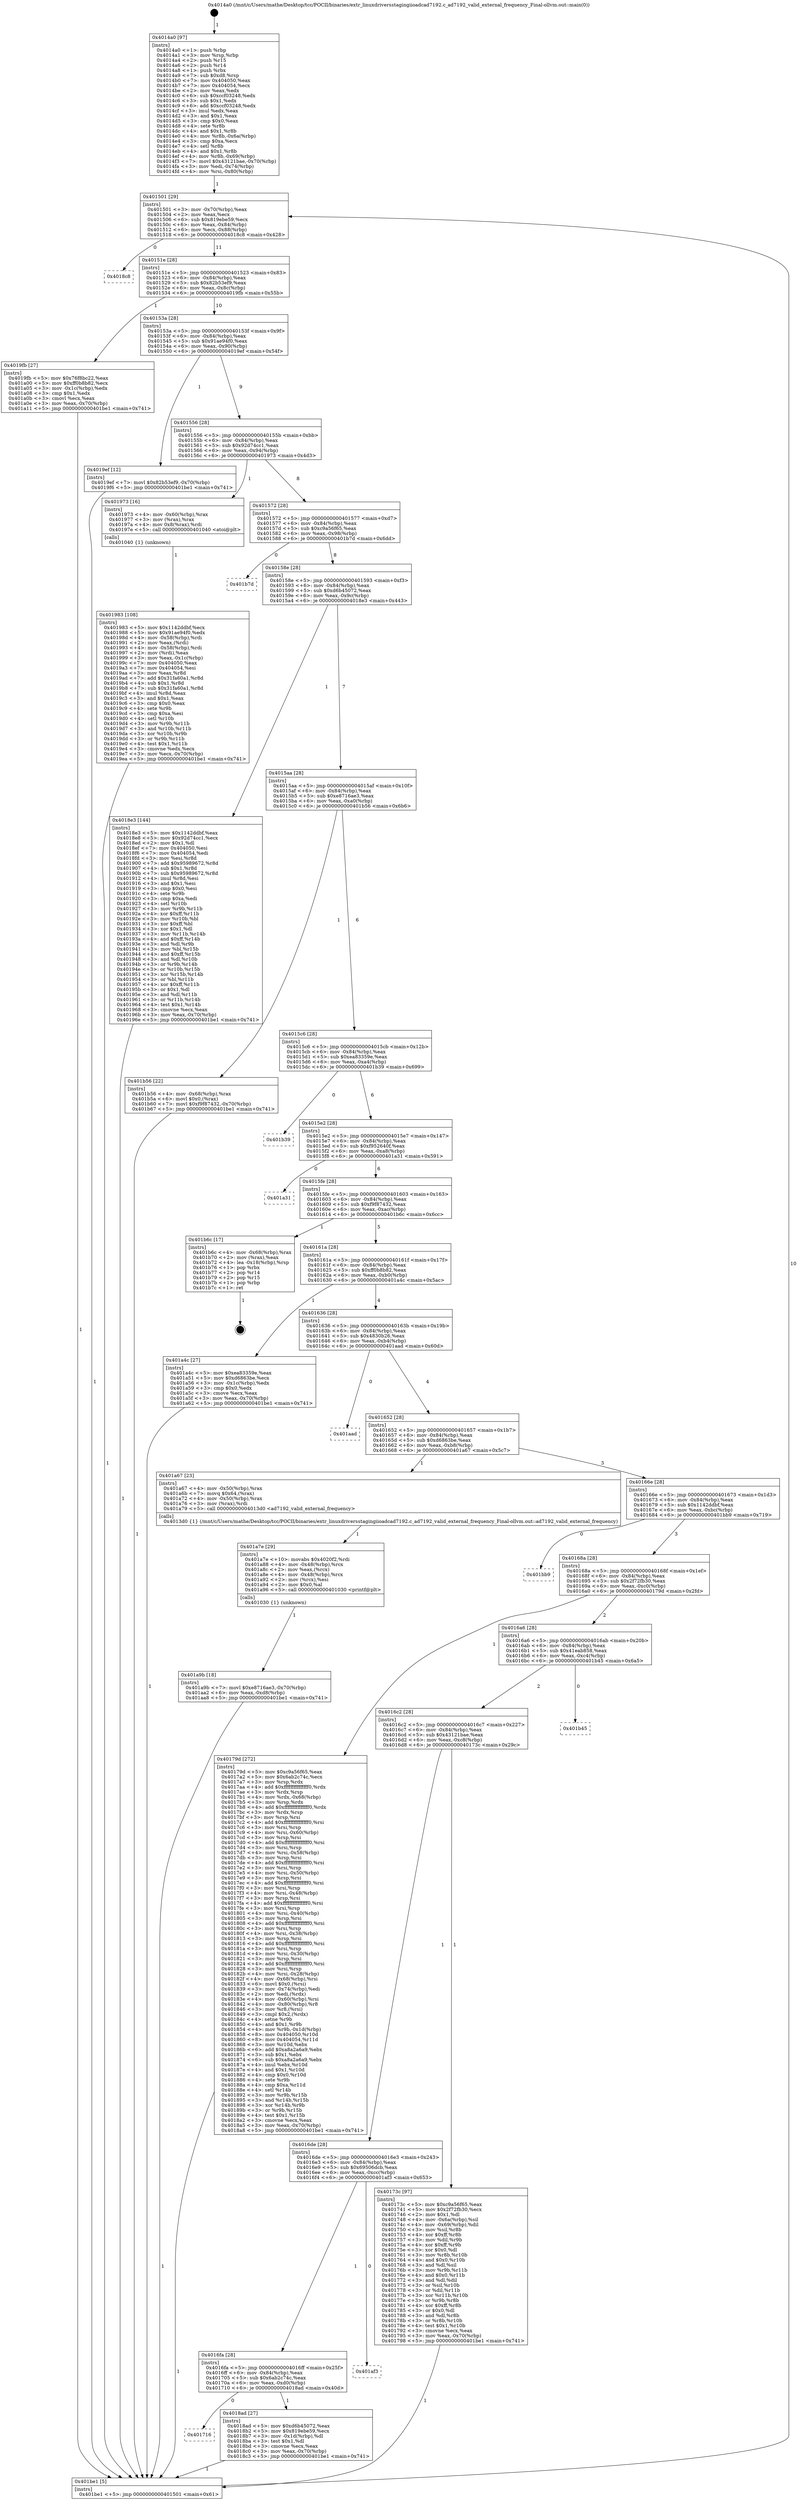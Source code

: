 digraph "0x4014a0" {
  label = "0x4014a0 (/mnt/c/Users/mathe/Desktop/tcc/POCII/binaries/extr_linuxdriversstagingiioadcad7192.c_ad7192_valid_external_frequency_Final-ollvm.out::main(0))"
  labelloc = "t"
  node[shape=record]

  Entry [label="",width=0.3,height=0.3,shape=circle,fillcolor=black,style=filled]
  "0x401501" [label="{
     0x401501 [29]\l
     | [instrs]\l
     &nbsp;&nbsp;0x401501 \<+3\>: mov -0x70(%rbp),%eax\l
     &nbsp;&nbsp;0x401504 \<+2\>: mov %eax,%ecx\l
     &nbsp;&nbsp;0x401506 \<+6\>: sub $0x819ebe59,%ecx\l
     &nbsp;&nbsp;0x40150c \<+6\>: mov %eax,-0x84(%rbp)\l
     &nbsp;&nbsp;0x401512 \<+6\>: mov %ecx,-0x88(%rbp)\l
     &nbsp;&nbsp;0x401518 \<+6\>: je 00000000004018c8 \<main+0x428\>\l
  }"]
  "0x4018c8" [label="{
     0x4018c8\l
  }", style=dashed]
  "0x40151e" [label="{
     0x40151e [28]\l
     | [instrs]\l
     &nbsp;&nbsp;0x40151e \<+5\>: jmp 0000000000401523 \<main+0x83\>\l
     &nbsp;&nbsp;0x401523 \<+6\>: mov -0x84(%rbp),%eax\l
     &nbsp;&nbsp;0x401529 \<+5\>: sub $0x82b53ef9,%eax\l
     &nbsp;&nbsp;0x40152e \<+6\>: mov %eax,-0x8c(%rbp)\l
     &nbsp;&nbsp;0x401534 \<+6\>: je 00000000004019fb \<main+0x55b\>\l
  }"]
  Exit [label="",width=0.3,height=0.3,shape=circle,fillcolor=black,style=filled,peripheries=2]
  "0x4019fb" [label="{
     0x4019fb [27]\l
     | [instrs]\l
     &nbsp;&nbsp;0x4019fb \<+5\>: mov $0x76f8bc22,%eax\l
     &nbsp;&nbsp;0x401a00 \<+5\>: mov $0xff0b8b82,%ecx\l
     &nbsp;&nbsp;0x401a05 \<+3\>: mov -0x1c(%rbp),%edx\l
     &nbsp;&nbsp;0x401a08 \<+3\>: cmp $0x1,%edx\l
     &nbsp;&nbsp;0x401a0b \<+3\>: cmovl %ecx,%eax\l
     &nbsp;&nbsp;0x401a0e \<+3\>: mov %eax,-0x70(%rbp)\l
     &nbsp;&nbsp;0x401a11 \<+5\>: jmp 0000000000401be1 \<main+0x741\>\l
  }"]
  "0x40153a" [label="{
     0x40153a [28]\l
     | [instrs]\l
     &nbsp;&nbsp;0x40153a \<+5\>: jmp 000000000040153f \<main+0x9f\>\l
     &nbsp;&nbsp;0x40153f \<+6\>: mov -0x84(%rbp),%eax\l
     &nbsp;&nbsp;0x401545 \<+5\>: sub $0x91ae94f0,%eax\l
     &nbsp;&nbsp;0x40154a \<+6\>: mov %eax,-0x90(%rbp)\l
     &nbsp;&nbsp;0x401550 \<+6\>: je 00000000004019ef \<main+0x54f\>\l
  }"]
  "0x401a9b" [label="{
     0x401a9b [18]\l
     | [instrs]\l
     &nbsp;&nbsp;0x401a9b \<+7\>: movl $0xe8716ae3,-0x70(%rbp)\l
     &nbsp;&nbsp;0x401aa2 \<+6\>: mov %eax,-0xd8(%rbp)\l
     &nbsp;&nbsp;0x401aa8 \<+5\>: jmp 0000000000401be1 \<main+0x741\>\l
  }"]
  "0x4019ef" [label="{
     0x4019ef [12]\l
     | [instrs]\l
     &nbsp;&nbsp;0x4019ef \<+7\>: movl $0x82b53ef9,-0x70(%rbp)\l
     &nbsp;&nbsp;0x4019f6 \<+5\>: jmp 0000000000401be1 \<main+0x741\>\l
  }"]
  "0x401556" [label="{
     0x401556 [28]\l
     | [instrs]\l
     &nbsp;&nbsp;0x401556 \<+5\>: jmp 000000000040155b \<main+0xbb\>\l
     &nbsp;&nbsp;0x40155b \<+6\>: mov -0x84(%rbp),%eax\l
     &nbsp;&nbsp;0x401561 \<+5\>: sub $0x92d74cc1,%eax\l
     &nbsp;&nbsp;0x401566 \<+6\>: mov %eax,-0x94(%rbp)\l
     &nbsp;&nbsp;0x40156c \<+6\>: je 0000000000401973 \<main+0x4d3\>\l
  }"]
  "0x401a7e" [label="{
     0x401a7e [29]\l
     | [instrs]\l
     &nbsp;&nbsp;0x401a7e \<+10\>: movabs $0x4020f2,%rdi\l
     &nbsp;&nbsp;0x401a88 \<+4\>: mov -0x48(%rbp),%rcx\l
     &nbsp;&nbsp;0x401a8c \<+2\>: mov %eax,(%rcx)\l
     &nbsp;&nbsp;0x401a8e \<+4\>: mov -0x48(%rbp),%rcx\l
     &nbsp;&nbsp;0x401a92 \<+2\>: mov (%rcx),%esi\l
     &nbsp;&nbsp;0x401a94 \<+2\>: mov $0x0,%al\l
     &nbsp;&nbsp;0x401a96 \<+5\>: call 0000000000401030 \<printf@plt\>\l
     | [calls]\l
     &nbsp;&nbsp;0x401030 \{1\} (unknown)\l
  }"]
  "0x401973" [label="{
     0x401973 [16]\l
     | [instrs]\l
     &nbsp;&nbsp;0x401973 \<+4\>: mov -0x60(%rbp),%rax\l
     &nbsp;&nbsp;0x401977 \<+3\>: mov (%rax),%rax\l
     &nbsp;&nbsp;0x40197a \<+4\>: mov 0x8(%rax),%rdi\l
     &nbsp;&nbsp;0x40197e \<+5\>: call 0000000000401040 \<atoi@plt\>\l
     | [calls]\l
     &nbsp;&nbsp;0x401040 \{1\} (unknown)\l
  }"]
  "0x401572" [label="{
     0x401572 [28]\l
     | [instrs]\l
     &nbsp;&nbsp;0x401572 \<+5\>: jmp 0000000000401577 \<main+0xd7\>\l
     &nbsp;&nbsp;0x401577 \<+6\>: mov -0x84(%rbp),%eax\l
     &nbsp;&nbsp;0x40157d \<+5\>: sub $0xc9a56f65,%eax\l
     &nbsp;&nbsp;0x401582 \<+6\>: mov %eax,-0x98(%rbp)\l
     &nbsp;&nbsp;0x401588 \<+6\>: je 0000000000401b7d \<main+0x6dd\>\l
  }"]
  "0x401983" [label="{
     0x401983 [108]\l
     | [instrs]\l
     &nbsp;&nbsp;0x401983 \<+5\>: mov $0x1142ddbf,%ecx\l
     &nbsp;&nbsp;0x401988 \<+5\>: mov $0x91ae94f0,%edx\l
     &nbsp;&nbsp;0x40198d \<+4\>: mov -0x58(%rbp),%rdi\l
     &nbsp;&nbsp;0x401991 \<+2\>: mov %eax,(%rdi)\l
     &nbsp;&nbsp;0x401993 \<+4\>: mov -0x58(%rbp),%rdi\l
     &nbsp;&nbsp;0x401997 \<+2\>: mov (%rdi),%eax\l
     &nbsp;&nbsp;0x401999 \<+3\>: mov %eax,-0x1c(%rbp)\l
     &nbsp;&nbsp;0x40199c \<+7\>: mov 0x404050,%eax\l
     &nbsp;&nbsp;0x4019a3 \<+7\>: mov 0x404054,%esi\l
     &nbsp;&nbsp;0x4019aa \<+3\>: mov %eax,%r8d\l
     &nbsp;&nbsp;0x4019ad \<+7\>: add $0x31fa60a1,%r8d\l
     &nbsp;&nbsp;0x4019b4 \<+4\>: sub $0x1,%r8d\l
     &nbsp;&nbsp;0x4019b8 \<+7\>: sub $0x31fa60a1,%r8d\l
     &nbsp;&nbsp;0x4019bf \<+4\>: imul %r8d,%eax\l
     &nbsp;&nbsp;0x4019c3 \<+3\>: and $0x1,%eax\l
     &nbsp;&nbsp;0x4019c6 \<+3\>: cmp $0x0,%eax\l
     &nbsp;&nbsp;0x4019c9 \<+4\>: sete %r9b\l
     &nbsp;&nbsp;0x4019cd \<+3\>: cmp $0xa,%esi\l
     &nbsp;&nbsp;0x4019d0 \<+4\>: setl %r10b\l
     &nbsp;&nbsp;0x4019d4 \<+3\>: mov %r9b,%r11b\l
     &nbsp;&nbsp;0x4019d7 \<+3\>: and %r10b,%r11b\l
     &nbsp;&nbsp;0x4019da \<+3\>: xor %r10b,%r9b\l
     &nbsp;&nbsp;0x4019dd \<+3\>: or %r9b,%r11b\l
     &nbsp;&nbsp;0x4019e0 \<+4\>: test $0x1,%r11b\l
     &nbsp;&nbsp;0x4019e4 \<+3\>: cmovne %edx,%ecx\l
     &nbsp;&nbsp;0x4019e7 \<+3\>: mov %ecx,-0x70(%rbp)\l
     &nbsp;&nbsp;0x4019ea \<+5\>: jmp 0000000000401be1 \<main+0x741\>\l
  }"]
  "0x401b7d" [label="{
     0x401b7d\l
  }", style=dashed]
  "0x40158e" [label="{
     0x40158e [28]\l
     | [instrs]\l
     &nbsp;&nbsp;0x40158e \<+5\>: jmp 0000000000401593 \<main+0xf3\>\l
     &nbsp;&nbsp;0x401593 \<+6\>: mov -0x84(%rbp),%eax\l
     &nbsp;&nbsp;0x401599 \<+5\>: sub $0xd6b45072,%eax\l
     &nbsp;&nbsp;0x40159e \<+6\>: mov %eax,-0x9c(%rbp)\l
     &nbsp;&nbsp;0x4015a4 \<+6\>: je 00000000004018e3 \<main+0x443\>\l
  }"]
  "0x401716" [label="{
     0x401716\l
  }", style=dashed]
  "0x4018e3" [label="{
     0x4018e3 [144]\l
     | [instrs]\l
     &nbsp;&nbsp;0x4018e3 \<+5\>: mov $0x1142ddbf,%eax\l
     &nbsp;&nbsp;0x4018e8 \<+5\>: mov $0x92d74cc1,%ecx\l
     &nbsp;&nbsp;0x4018ed \<+2\>: mov $0x1,%dl\l
     &nbsp;&nbsp;0x4018ef \<+7\>: mov 0x404050,%esi\l
     &nbsp;&nbsp;0x4018f6 \<+7\>: mov 0x404054,%edi\l
     &nbsp;&nbsp;0x4018fd \<+3\>: mov %esi,%r8d\l
     &nbsp;&nbsp;0x401900 \<+7\>: add $0x95989672,%r8d\l
     &nbsp;&nbsp;0x401907 \<+4\>: sub $0x1,%r8d\l
     &nbsp;&nbsp;0x40190b \<+7\>: sub $0x95989672,%r8d\l
     &nbsp;&nbsp;0x401912 \<+4\>: imul %r8d,%esi\l
     &nbsp;&nbsp;0x401916 \<+3\>: and $0x1,%esi\l
     &nbsp;&nbsp;0x401919 \<+3\>: cmp $0x0,%esi\l
     &nbsp;&nbsp;0x40191c \<+4\>: sete %r9b\l
     &nbsp;&nbsp;0x401920 \<+3\>: cmp $0xa,%edi\l
     &nbsp;&nbsp;0x401923 \<+4\>: setl %r10b\l
     &nbsp;&nbsp;0x401927 \<+3\>: mov %r9b,%r11b\l
     &nbsp;&nbsp;0x40192a \<+4\>: xor $0xff,%r11b\l
     &nbsp;&nbsp;0x40192e \<+3\>: mov %r10b,%bl\l
     &nbsp;&nbsp;0x401931 \<+3\>: xor $0xff,%bl\l
     &nbsp;&nbsp;0x401934 \<+3\>: xor $0x1,%dl\l
     &nbsp;&nbsp;0x401937 \<+3\>: mov %r11b,%r14b\l
     &nbsp;&nbsp;0x40193a \<+4\>: and $0xff,%r14b\l
     &nbsp;&nbsp;0x40193e \<+3\>: and %dl,%r9b\l
     &nbsp;&nbsp;0x401941 \<+3\>: mov %bl,%r15b\l
     &nbsp;&nbsp;0x401944 \<+4\>: and $0xff,%r15b\l
     &nbsp;&nbsp;0x401948 \<+3\>: and %dl,%r10b\l
     &nbsp;&nbsp;0x40194b \<+3\>: or %r9b,%r14b\l
     &nbsp;&nbsp;0x40194e \<+3\>: or %r10b,%r15b\l
     &nbsp;&nbsp;0x401951 \<+3\>: xor %r15b,%r14b\l
     &nbsp;&nbsp;0x401954 \<+3\>: or %bl,%r11b\l
     &nbsp;&nbsp;0x401957 \<+4\>: xor $0xff,%r11b\l
     &nbsp;&nbsp;0x40195b \<+3\>: or $0x1,%dl\l
     &nbsp;&nbsp;0x40195e \<+3\>: and %dl,%r11b\l
     &nbsp;&nbsp;0x401961 \<+3\>: or %r11b,%r14b\l
     &nbsp;&nbsp;0x401964 \<+4\>: test $0x1,%r14b\l
     &nbsp;&nbsp;0x401968 \<+3\>: cmovne %ecx,%eax\l
     &nbsp;&nbsp;0x40196b \<+3\>: mov %eax,-0x70(%rbp)\l
     &nbsp;&nbsp;0x40196e \<+5\>: jmp 0000000000401be1 \<main+0x741\>\l
  }"]
  "0x4015aa" [label="{
     0x4015aa [28]\l
     | [instrs]\l
     &nbsp;&nbsp;0x4015aa \<+5\>: jmp 00000000004015af \<main+0x10f\>\l
     &nbsp;&nbsp;0x4015af \<+6\>: mov -0x84(%rbp),%eax\l
     &nbsp;&nbsp;0x4015b5 \<+5\>: sub $0xe8716ae3,%eax\l
     &nbsp;&nbsp;0x4015ba \<+6\>: mov %eax,-0xa0(%rbp)\l
     &nbsp;&nbsp;0x4015c0 \<+6\>: je 0000000000401b56 \<main+0x6b6\>\l
  }"]
  "0x4018ad" [label="{
     0x4018ad [27]\l
     | [instrs]\l
     &nbsp;&nbsp;0x4018ad \<+5\>: mov $0xd6b45072,%eax\l
     &nbsp;&nbsp;0x4018b2 \<+5\>: mov $0x819ebe59,%ecx\l
     &nbsp;&nbsp;0x4018b7 \<+3\>: mov -0x1d(%rbp),%dl\l
     &nbsp;&nbsp;0x4018ba \<+3\>: test $0x1,%dl\l
     &nbsp;&nbsp;0x4018bd \<+3\>: cmovne %ecx,%eax\l
     &nbsp;&nbsp;0x4018c0 \<+3\>: mov %eax,-0x70(%rbp)\l
     &nbsp;&nbsp;0x4018c3 \<+5\>: jmp 0000000000401be1 \<main+0x741\>\l
  }"]
  "0x401b56" [label="{
     0x401b56 [22]\l
     | [instrs]\l
     &nbsp;&nbsp;0x401b56 \<+4\>: mov -0x68(%rbp),%rax\l
     &nbsp;&nbsp;0x401b5a \<+6\>: movl $0x0,(%rax)\l
     &nbsp;&nbsp;0x401b60 \<+7\>: movl $0xf9f87432,-0x70(%rbp)\l
     &nbsp;&nbsp;0x401b67 \<+5\>: jmp 0000000000401be1 \<main+0x741\>\l
  }"]
  "0x4015c6" [label="{
     0x4015c6 [28]\l
     | [instrs]\l
     &nbsp;&nbsp;0x4015c6 \<+5\>: jmp 00000000004015cb \<main+0x12b\>\l
     &nbsp;&nbsp;0x4015cb \<+6\>: mov -0x84(%rbp),%eax\l
     &nbsp;&nbsp;0x4015d1 \<+5\>: sub $0xea83359e,%eax\l
     &nbsp;&nbsp;0x4015d6 \<+6\>: mov %eax,-0xa4(%rbp)\l
     &nbsp;&nbsp;0x4015dc \<+6\>: je 0000000000401b39 \<main+0x699\>\l
  }"]
  "0x4016fa" [label="{
     0x4016fa [28]\l
     | [instrs]\l
     &nbsp;&nbsp;0x4016fa \<+5\>: jmp 00000000004016ff \<main+0x25f\>\l
     &nbsp;&nbsp;0x4016ff \<+6\>: mov -0x84(%rbp),%eax\l
     &nbsp;&nbsp;0x401705 \<+5\>: sub $0x6ab2c74c,%eax\l
     &nbsp;&nbsp;0x40170a \<+6\>: mov %eax,-0xd0(%rbp)\l
     &nbsp;&nbsp;0x401710 \<+6\>: je 00000000004018ad \<main+0x40d\>\l
  }"]
  "0x401b39" [label="{
     0x401b39\l
  }", style=dashed]
  "0x4015e2" [label="{
     0x4015e2 [28]\l
     | [instrs]\l
     &nbsp;&nbsp;0x4015e2 \<+5\>: jmp 00000000004015e7 \<main+0x147\>\l
     &nbsp;&nbsp;0x4015e7 \<+6\>: mov -0x84(%rbp),%eax\l
     &nbsp;&nbsp;0x4015ed \<+5\>: sub $0xf952640f,%eax\l
     &nbsp;&nbsp;0x4015f2 \<+6\>: mov %eax,-0xa8(%rbp)\l
     &nbsp;&nbsp;0x4015f8 \<+6\>: je 0000000000401a31 \<main+0x591\>\l
  }"]
  "0x401af3" [label="{
     0x401af3\l
  }", style=dashed]
  "0x401a31" [label="{
     0x401a31\l
  }", style=dashed]
  "0x4015fe" [label="{
     0x4015fe [28]\l
     | [instrs]\l
     &nbsp;&nbsp;0x4015fe \<+5\>: jmp 0000000000401603 \<main+0x163\>\l
     &nbsp;&nbsp;0x401603 \<+6\>: mov -0x84(%rbp),%eax\l
     &nbsp;&nbsp;0x401609 \<+5\>: sub $0xf9f87432,%eax\l
     &nbsp;&nbsp;0x40160e \<+6\>: mov %eax,-0xac(%rbp)\l
     &nbsp;&nbsp;0x401614 \<+6\>: je 0000000000401b6c \<main+0x6cc\>\l
  }"]
  "0x4014a0" [label="{
     0x4014a0 [97]\l
     | [instrs]\l
     &nbsp;&nbsp;0x4014a0 \<+1\>: push %rbp\l
     &nbsp;&nbsp;0x4014a1 \<+3\>: mov %rsp,%rbp\l
     &nbsp;&nbsp;0x4014a4 \<+2\>: push %r15\l
     &nbsp;&nbsp;0x4014a6 \<+2\>: push %r14\l
     &nbsp;&nbsp;0x4014a8 \<+1\>: push %rbx\l
     &nbsp;&nbsp;0x4014a9 \<+7\>: sub $0xd8,%rsp\l
     &nbsp;&nbsp;0x4014b0 \<+7\>: mov 0x404050,%eax\l
     &nbsp;&nbsp;0x4014b7 \<+7\>: mov 0x404054,%ecx\l
     &nbsp;&nbsp;0x4014be \<+2\>: mov %eax,%edx\l
     &nbsp;&nbsp;0x4014c0 \<+6\>: sub $0xccf03248,%edx\l
     &nbsp;&nbsp;0x4014c6 \<+3\>: sub $0x1,%edx\l
     &nbsp;&nbsp;0x4014c9 \<+6\>: add $0xccf03248,%edx\l
     &nbsp;&nbsp;0x4014cf \<+3\>: imul %edx,%eax\l
     &nbsp;&nbsp;0x4014d2 \<+3\>: and $0x1,%eax\l
     &nbsp;&nbsp;0x4014d5 \<+3\>: cmp $0x0,%eax\l
     &nbsp;&nbsp;0x4014d8 \<+4\>: sete %r8b\l
     &nbsp;&nbsp;0x4014dc \<+4\>: and $0x1,%r8b\l
     &nbsp;&nbsp;0x4014e0 \<+4\>: mov %r8b,-0x6a(%rbp)\l
     &nbsp;&nbsp;0x4014e4 \<+3\>: cmp $0xa,%ecx\l
     &nbsp;&nbsp;0x4014e7 \<+4\>: setl %r8b\l
     &nbsp;&nbsp;0x4014eb \<+4\>: and $0x1,%r8b\l
     &nbsp;&nbsp;0x4014ef \<+4\>: mov %r8b,-0x69(%rbp)\l
     &nbsp;&nbsp;0x4014f3 \<+7\>: movl $0x43121bae,-0x70(%rbp)\l
     &nbsp;&nbsp;0x4014fa \<+3\>: mov %edi,-0x74(%rbp)\l
     &nbsp;&nbsp;0x4014fd \<+4\>: mov %rsi,-0x80(%rbp)\l
  }"]
  "0x401b6c" [label="{
     0x401b6c [17]\l
     | [instrs]\l
     &nbsp;&nbsp;0x401b6c \<+4\>: mov -0x68(%rbp),%rax\l
     &nbsp;&nbsp;0x401b70 \<+2\>: mov (%rax),%eax\l
     &nbsp;&nbsp;0x401b72 \<+4\>: lea -0x18(%rbp),%rsp\l
     &nbsp;&nbsp;0x401b76 \<+1\>: pop %rbx\l
     &nbsp;&nbsp;0x401b77 \<+2\>: pop %r14\l
     &nbsp;&nbsp;0x401b79 \<+2\>: pop %r15\l
     &nbsp;&nbsp;0x401b7b \<+1\>: pop %rbp\l
     &nbsp;&nbsp;0x401b7c \<+1\>: ret\l
  }"]
  "0x40161a" [label="{
     0x40161a [28]\l
     | [instrs]\l
     &nbsp;&nbsp;0x40161a \<+5\>: jmp 000000000040161f \<main+0x17f\>\l
     &nbsp;&nbsp;0x40161f \<+6\>: mov -0x84(%rbp),%eax\l
     &nbsp;&nbsp;0x401625 \<+5\>: sub $0xff0b8b82,%eax\l
     &nbsp;&nbsp;0x40162a \<+6\>: mov %eax,-0xb0(%rbp)\l
     &nbsp;&nbsp;0x401630 \<+6\>: je 0000000000401a4c \<main+0x5ac\>\l
  }"]
  "0x401be1" [label="{
     0x401be1 [5]\l
     | [instrs]\l
     &nbsp;&nbsp;0x401be1 \<+5\>: jmp 0000000000401501 \<main+0x61\>\l
  }"]
  "0x401a4c" [label="{
     0x401a4c [27]\l
     | [instrs]\l
     &nbsp;&nbsp;0x401a4c \<+5\>: mov $0xea83359e,%eax\l
     &nbsp;&nbsp;0x401a51 \<+5\>: mov $0xd6863be,%ecx\l
     &nbsp;&nbsp;0x401a56 \<+3\>: mov -0x1c(%rbp),%edx\l
     &nbsp;&nbsp;0x401a59 \<+3\>: cmp $0x0,%edx\l
     &nbsp;&nbsp;0x401a5c \<+3\>: cmove %ecx,%eax\l
     &nbsp;&nbsp;0x401a5f \<+3\>: mov %eax,-0x70(%rbp)\l
     &nbsp;&nbsp;0x401a62 \<+5\>: jmp 0000000000401be1 \<main+0x741\>\l
  }"]
  "0x401636" [label="{
     0x401636 [28]\l
     | [instrs]\l
     &nbsp;&nbsp;0x401636 \<+5\>: jmp 000000000040163b \<main+0x19b\>\l
     &nbsp;&nbsp;0x40163b \<+6\>: mov -0x84(%rbp),%eax\l
     &nbsp;&nbsp;0x401641 \<+5\>: sub $0x4830b26,%eax\l
     &nbsp;&nbsp;0x401646 \<+6\>: mov %eax,-0xb4(%rbp)\l
     &nbsp;&nbsp;0x40164c \<+6\>: je 0000000000401aad \<main+0x60d\>\l
  }"]
  "0x4016de" [label="{
     0x4016de [28]\l
     | [instrs]\l
     &nbsp;&nbsp;0x4016de \<+5\>: jmp 00000000004016e3 \<main+0x243\>\l
     &nbsp;&nbsp;0x4016e3 \<+6\>: mov -0x84(%rbp),%eax\l
     &nbsp;&nbsp;0x4016e9 \<+5\>: sub $0x69506dcb,%eax\l
     &nbsp;&nbsp;0x4016ee \<+6\>: mov %eax,-0xcc(%rbp)\l
     &nbsp;&nbsp;0x4016f4 \<+6\>: je 0000000000401af3 \<main+0x653\>\l
  }"]
  "0x401aad" [label="{
     0x401aad\l
  }", style=dashed]
  "0x401652" [label="{
     0x401652 [28]\l
     | [instrs]\l
     &nbsp;&nbsp;0x401652 \<+5\>: jmp 0000000000401657 \<main+0x1b7\>\l
     &nbsp;&nbsp;0x401657 \<+6\>: mov -0x84(%rbp),%eax\l
     &nbsp;&nbsp;0x40165d \<+5\>: sub $0xd6863be,%eax\l
     &nbsp;&nbsp;0x401662 \<+6\>: mov %eax,-0xb8(%rbp)\l
     &nbsp;&nbsp;0x401668 \<+6\>: je 0000000000401a67 \<main+0x5c7\>\l
  }"]
  "0x40173c" [label="{
     0x40173c [97]\l
     | [instrs]\l
     &nbsp;&nbsp;0x40173c \<+5\>: mov $0xc9a56f65,%eax\l
     &nbsp;&nbsp;0x401741 \<+5\>: mov $0x2f72fb30,%ecx\l
     &nbsp;&nbsp;0x401746 \<+2\>: mov $0x1,%dl\l
     &nbsp;&nbsp;0x401748 \<+4\>: mov -0x6a(%rbp),%sil\l
     &nbsp;&nbsp;0x40174c \<+4\>: mov -0x69(%rbp),%dil\l
     &nbsp;&nbsp;0x401750 \<+3\>: mov %sil,%r8b\l
     &nbsp;&nbsp;0x401753 \<+4\>: xor $0xff,%r8b\l
     &nbsp;&nbsp;0x401757 \<+3\>: mov %dil,%r9b\l
     &nbsp;&nbsp;0x40175a \<+4\>: xor $0xff,%r9b\l
     &nbsp;&nbsp;0x40175e \<+3\>: xor $0x0,%dl\l
     &nbsp;&nbsp;0x401761 \<+3\>: mov %r8b,%r10b\l
     &nbsp;&nbsp;0x401764 \<+4\>: and $0x0,%r10b\l
     &nbsp;&nbsp;0x401768 \<+3\>: and %dl,%sil\l
     &nbsp;&nbsp;0x40176b \<+3\>: mov %r9b,%r11b\l
     &nbsp;&nbsp;0x40176e \<+4\>: and $0x0,%r11b\l
     &nbsp;&nbsp;0x401772 \<+3\>: and %dl,%dil\l
     &nbsp;&nbsp;0x401775 \<+3\>: or %sil,%r10b\l
     &nbsp;&nbsp;0x401778 \<+3\>: or %dil,%r11b\l
     &nbsp;&nbsp;0x40177b \<+3\>: xor %r11b,%r10b\l
     &nbsp;&nbsp;0x40177e \<+3\>: or %r9b,%r8b\l
     &nbsp;&nbsp;0x401781 \<+4\>: xor $0xff,%r8b\l
     &nbsp;&nbsp;0x401785 \<+3\>: or $0x0,%dl\l
     &nbsp;&nbsp;0x401788 \<+3\>: and %dl,%r8b\l
     &nbsp;&nbsp;0x40178b \<+3\>: or %r8b,%r10b\l
     &nbsp;&nbsp;0x40178e \<+4\>: test $0x1,%r10b\l
     &nbsp;&nbsp;0x401792 \<+3\>: cmovne %ecx,%eax\l
     &nbsp;&nbsp;0x401795 \<+3\>: mov %eax,-0x70(%rbp)\l
     &nbsp;&nbsp;0x401798 \<+5\>: jmp 0000000000401be1 \<main+0x741\>\l
  }"]
  "0x401a67" [label="{
     0x401a67 [23]\l
     | [instrs]\l
     &nbsp;&nbsp;0x401a67 \<+4\>: mov -0x50(%rbp),%rax\l
     &nbsp;&nbsp;0x401a6b \<+7\>: movq $0x64,(%rax)\l
     &nbsp;&nbsp;0x401a72 \<+4\>: mov -0x50(%rbp),%rax\l
     &nbsp;&nbsp;0x401a76 \<+3\>: mov (%rax),%rdi\l
     &nbsp;&nbsp;0x401a79 \<+5\>: call 00000000004013d0 \<ad7192_valid_external_frequency\>\l
     | [calls]\l
     &nbsp;&nbsp;0x4013d0 \{1\} (/mnt/c/Users/mathe/Desktop/tcc/POCII/binaries/extr_linuxdriversstagingiioadcad7192.c_ad7192_valid_external_frequency_Final-ollvm.out::ad7192_valid_external_frequency)\l
  }"]
  "0x40166e" [label="{
     0x40166e [28]\l
     | [instrs]\l
     &nbsp;&nbsp;0x40166e \<+5\>: jmp 0000000000401673 \<main+0x1d3\>\l
     &nbsp;&nbsp;0x401673 \<+6\>: mov -0x84(%rbp),%eax\l
     &nbsp;&nbsp;0x401679 \<+5\>: sub $0x1142ddbf,%eax\l
     &nbsp;&nbsp;0x40167e \<+6\>: mov %eax,-0xbc(%rbp)\l
     &nbsp;&nbsp;0x401684 \<+6\>: je 0000000000401bb9 \<main+0x719\>\l
  }"]
  "0x4016c2" [label="{
     0x4016c2 [28]\l
     | [instrs]\l
     &nbsp;&nbsp;0x4016c2 \<+5\>: jmp 00000000004016c7 \<main+0x227\>\l
     &nbsp;&nbsp;0x4016c7 \<+6\>: mov -0x84(%rbp),%eax\l
     &nbsp;&nbsp;0x4016cd \<+5\>: sub $0x43121bae,%eax\l
     &nbsp;&nbsp;0x4016d2 \<+6\>: mov %eax,-0xc8(%rbp)\l
     &nbsp;&nbsp;0x4016d8 \<+6\>: je 000000000040173c \<main+0x29c\>\l
  }"]
  "0x401bb9" [label="{
     0x401bb9\l
  }", style=dashed]
  "0x40168a" [label="{
     0x40168a [28]\l
     | [instrs]\l
     &nbsp;&nbsp;0x40168a \<+5\>: jmp 000000000040168f \<main+0x1ef\>\l
     &nbsp;&nbsp;0x40168f \<+6\>: mov -0x84(%rbp),%eax\l
     &nbsp;&nbsp;0x401695 \<+5\>: sub $0x2f72fb30,%eax\l
     &nbsp;&nbsp;0x40169a \<+6\>: mov %eax,-0xc0(%rbp)\l
     &nbsp;&nbsp;0x4016a0 \<+6\>: je 000000000040179d \<main+0x2fd\>\l
  }"]
  "0x401b45" [label="{
     0x401b45\l
  }", style=dashed]
  "0x40179d" [label="{
     0x40179d [272]\l
     | [instrs]\l
     &nbsp;&nbsp;0x40179d \<+5\>: mov $0xc9a56f65,%eax\l
     &nbsp;&nbsp;0x4017a2 \<+5\>: mov $0x6ab2c74c,%ecx\l
     &nbsp;&nbsp;0x4017a7 \<+3\>: mov %rsp,%rdx\l
     &nbsp;&nbsp;0x4017aa \<+4\>: add $0xfffffffffffffff0,%rdx\l
     &nbsp;&nbsp;0x4017ae \<+3\>: mov %rdx,%rsp\l
     &nbsp;&nbsp;0x4017b1 \<+4\>: mov %rdx,-0x68(%rbp)\l
     &nbsp;&nbsp;0x4017b5 \<+3\>: mov %rsp,%rdx\l
     &nbsp;&nbsp;0x4017b8 \<+4\>: add $0xfffffffffffffff0,%rdx\l
     &nbsp;&nbsp;0x4017bc \<+3\>: mov %rdx,%rsp\l
     &nbsp;&nbsp;0x4017bf \<+3\>: mov %rsp,%rsi\l
     &nbsp;&nbsp;0x4017c2 \<+4\>: add $0xfffffffffffffff0,%rsi\l
     &nbsp;&nbsp;0x4017c6 \<+3\>: mov %rsi,%rsp\l
     &nbsp;&nbsp;0x4017c9 \<+4\>: mov %rsi,-0x60(%rbp)\l
     &nbsp;&nbsp;0x4017cd \<+3\>: mov %rsp,%rsi\l
     &nbsp;&nbsp;0x4017d0 \<+4\>: add $0xfffffffffffffff0,%rsi\l
     &nbsp;&nbsp;0x4017d4 \<+3\>: mov %rsi,%rsp\l
     &nbsp;&nbsp;0x4017d7 \<+4\>: mov %rsi,-0x58(%rbp)\l
     &nbsp;&nbsp;0x4017db \<+3\>: mov %rsp,%rsi\l
     &nbsp;&nbsp;0x4017de \<+4\>: add $0xfffffffffffffff0,%rsi\l
     &nbsp;&nbsp;0x4017e2 \<+3\>: mov %rsi,%rsp\l
     &nbsp;&nbsp;0x4017e5 \<+4\>: mov %rsi,-0x50(%rbp)\l
     &nbsp;&nbsp;0x4017e9 \<+3\>: mov %rsp,%rsi\l
     &nbsp;&nbsp;0x4017ec \<+4\>: add $0xfffffffffffffff0,%rsi\l
     &nbsp;&nbsp;0x4017f0 \<+3\>: mov %rsi,%rsp\l
     &nbsp;&nbsp;0x4017f3 \<+4\>: mov %rsi,-0x48(%rbp)\l
     &nbsp;&nbsp;0x4017f7 \<+3\>: mov %rsp,%rsi\l
     &nbsp;&nbsp;0x4017fa \<+4\>: add $0xfffffffffffffff0,%rsi\l
     &nbsp;&nbsp;0x4017fe \<+3\>: mov %rsi,%rsp\l
     &nbsp;&nbsp;0x401801 \<+4\>: mov %rsi,-0x40(%rbp)\l
     &nbsp;&nbsp;0x401805 \<+3\>: mov %rsp,%rsi\l
     &nbsp;&nbsp;0x401808 \<+4\>: add $0xfffffffffffffff0,%rsi\l
     &nbsp;&nbsp;0x40180c \<+3\>: mov %rsi,%rsp\l
     &nbsp;&nbsp;0x40180f \<+4\>: mov %rsi,-0x38(%rbp)\l
     &nbsp;&nbsp;0x401813 \<+3\>: mov %rsp,%rsi\l
     &nbsp;&nbsp;0x401816 \<+4\>: add $0xfffffffffffffff0,%rsi\l
     &nbsp;&nbsp;0x40181a \<+3\>: mov %rsi,%rsp\l
     &nbsp;&nbsp;0x40181d \<+4\>: mov %rsi,-0x30(%rbp)\l
     &nbsp;&nbsp;0x401821 \<+3\>: mov %rsp,%rsi\l
     &nbsp;&nbsp;0x401824 \<+4\>: add $0xfffffffffffffff0,%rsi\l
     &nbsp;&nbsp;0x401828 \<+3\>: mov %rsi,%rsp\l
     &nbsp;&nbsp;0x40182b \<+4\>: mov %rsi,-0x28(%rbp)\l
     &nbsp;&nbsp;0x40182f \<+4\>: mov -0x68(%rbp),%rsi\l
     &nbsp;&nbsp;0x401833 \<+6\>: movl $0x0,(%rsi)\l
     &nbsp;&nbsp;0x401839 \<+3\>: mov -0x74(%rbp),%edi\l
     &nbsp;&nbsp;0x40183c \<+2\>: mov %edi,(%rdx)\l
     &nbsp;&nbsp;0x40183e \<+4\>: mov -0x60(%rbp),%rsi\l
     &nbsp;&nbsp;0x401842 \<+4\>: mov -0x80(%rbp),%r8\l
     &nbsp;&nbsp;0x401846 \<+3\>: mov %r8,(%rsi)\l
     &nbsp;&nbsp;0x401849 \<+3\>: cmpl $0x2,(%rdx)\l
     &nbsp;&nbsp;0x40184c \<+4\>: setne %r9b\l
     &nbsp;&nbsp;0x401850 \<+4\>: and $0x1,%r9b\l
     &nbsp;&nbsp;0x401854 \<+4\>: mov %r9b,-0x1d(%rbp)\l
     &nbsp;&nbsp;0x401858 \<+8\>: mov 0x404050,%r10d\l
     &nbsp;&nbsp;0x401860 \<+8\>: mov 0x404054,%r11d\l
     &nbsp;&nbsp;0x401868 \<+3\>: mov %r10d,%ebx\l
     &nbsp;&nbsp;0x40186b \<+6\>: add $0xa8a2a6a9,%ebx\l
     &nbsp;&nbsp;0x401871 \<+3\>: sub $0x1,%ebx\l
     &nbsp;&nbsp;0x401874 \<+6\>: sub $0xa8a2a6a9,%ebx\l
     &nbsp;&nbsp;0x40187a \<+4\>: imul %ebx,%r10d\l
     &nbsp;&nbsp;0x40187e \<+4\>: and $0x1,%r10d\l
     &nbsp;&nbsp;0x401882 \<+4\>: cmp $0x0,%r10d\l
     &nbsp;&nbsp;0x401886 \<+4\>: sete %r9b\l
     &nbsp;&nbsp;0x40188a \<+4\>: cmp $0xa,%r11d\l
     &nbsp;&nbsp;0x40188e \<+4\>: setl %r14b\l
     &nbsp;&nbsp;0x401892 \<+3\>: mov %r9b,%r15b\l
     &nbsp;&nbsp;0x401895 \<+3\>: and %r14b,%r15b\l
     &nbsp;&nbsp;0x401898 \<+3\>: xor %r14b,%r9b\l
     &nbsp;&nbsp;0x40189b \<+3\>: or %r9b,%r15b\l
     &nbsp;&nbsp;0x40189e \<+4\>: test $0x1,%r15b\l
     &nbsp;&nbsp;0x4018a2 \<+3\>: cmovne %ecx,%eax\l
     &nbsp;&nbsp;0x4018a5 \<+3\>: mov %eax,-0x70(%rbp)\l
     &nbsp;&nbsp;0x4018a8 \<+5\>: jmp 0000000000401be1 \<main+0x741\>\l
  }"]
  "0x4016a6" [label="{
     0x4016a6 [28]\l
     | [instrs]\l
     &nbsp;&nbsp;0x4016a6 \<+5\>: jmp 00000000004016ab \<main+0x20b\>\l
     &nbsp;&nbsp;0x4016ab \<+6\>: mov -0x84(%rbp),%eax\l
     &nbsp;&nbsp;0x4016b1 \<+5\>: sub $0x41eab858,%eax\l
     &nbsp;&nbsp;0x4016b6 \<+6\>: mov %eax,-0xc4(%rbp)\l
     &nbsp;&nbsp;0x4016bc \<+6\>: je 0000000000401b45 \<main+0x6a5\>\l
  }"]
  Entry -> "0x4014a0" [label=" 1"]
  "0x401501" -> "0x4018c8" [label=" 0"]
  "0x401501" -> "0x40151e" [label=" 11"]
  "0x401b6c" -> Exit [label=" 1"]
  "0x40151e" -> "0x4019fb" [label=" 1"]
  "0x40151e" -> "0x40153a" [label=" 10"]
  "0x401b56" -> "0x401be1" [label=" 1"]
  "0x40153a" -> "0x4019ef" [label=" 1"]
  "0x40153a" -> "0x401556" [label=" 9"]
  "0x401a9b" -> "0x401be1" [label=" 1"]
  "0x401556" -> "0x401973" [label=" 1"]
  "0x401556" -> "0x401572" [label=" 8"]
  "0x401a7e" -> "0x401a9b" [label=" 1"]
  "0x401572" -> "0x401b7d" [label=" 0"]
  "0x401572" -> "0x40158e" [label=" 8"]
  "0x401a67" -> "0x401a7e" [label=" 1"]
  "0x40158e" -> "0x4018e3" [label=" 1"]
  "0x40158e" -> "0x4015aa" [label=" 7"]
  "0x401a4c" -> "0x401be1" [label=" 1"]
  "0x4015aa" -> "0x401b56" [label=" 1"]
  "0x4015aa" -> "0x4015c6" [label=" 6"]
  "0x4019fb" -> "0x401be1" [label=" 1"]
  "0x4015c6" -> "0x401b39" [label=" 0"]
  "0x4015c6" -> "0x4015e2" [label=" 6"]
  "0x401983" -> "0x401be1" [label=" 1"]
  "0x4015e2" -> "0x401a31" [label=" 0"]
  "0x4015e2" -> "0x4015fe" [label=" 6"]
  "0x401973" -> "0x401983" [label=" 1"]
  "0x4015fe" -> "0x401b6c" [label=" 1"]
  "0x4015fe" -> "0x40161a" [label=" 5"]
  "0x4016fa" -> "0x401716" [label=" 0"]
  "0x40161a" -> "0x401a4c" [label=" 1"]
  "0x40161a" -> "0x401636" [label=" 4"]
  "0x4016fa" -> "0x4018ad" [label=" 1"]
  "0x401636" -> "0x401aad" [label=" 0"]
  "0x401636" -> "0x401652" [label=" 4"]
  "0x4019ef" -> "0x401be1" [label=" 1"]
  "0x401652" -> "0x401a67" [label=" 1"]
  "0x401652" -> "0x40166e" [label=" 3"]
  "0x4016de" -> "0x4016fa" [label=" 1"]
  "0x40166e" -> "0x401bb9" [label=" 0"]
  "0x40166e" -> "0x40168a" [label=" 3"]
  "0x4018e3" -> "0x401be1" [label=" 1"]
  "0x40168a" -> "0x40179d" [label=" 1"]
  "0x40168a" -> "0x4016a6" [label=" 2"]
  "0x40179d" -> "0x401be1" [label=" 1"]
  "0x4016a6" -> "0x401b45" [label=" 0"]
  "0x4016a6" -> "0x4016c2" [label=" 2"]
  "0x4016de" -> "0x401af3" [label=" 0"]
  "0x4016c2" -> "0x40173c" [label=" 1"]
  "0x4016c2" -> "0x4016de" [label=" 1"]
  "0x40173c" -> "0x401be1" [label=" 1"]
  "0x4014a0" -> "0x401501" [label=" 1"]
  "0x401be1" -> "0x401501" [label=" 10"]
  "0x4018ad" -> "0x401be1" [label=" 1"]
}

